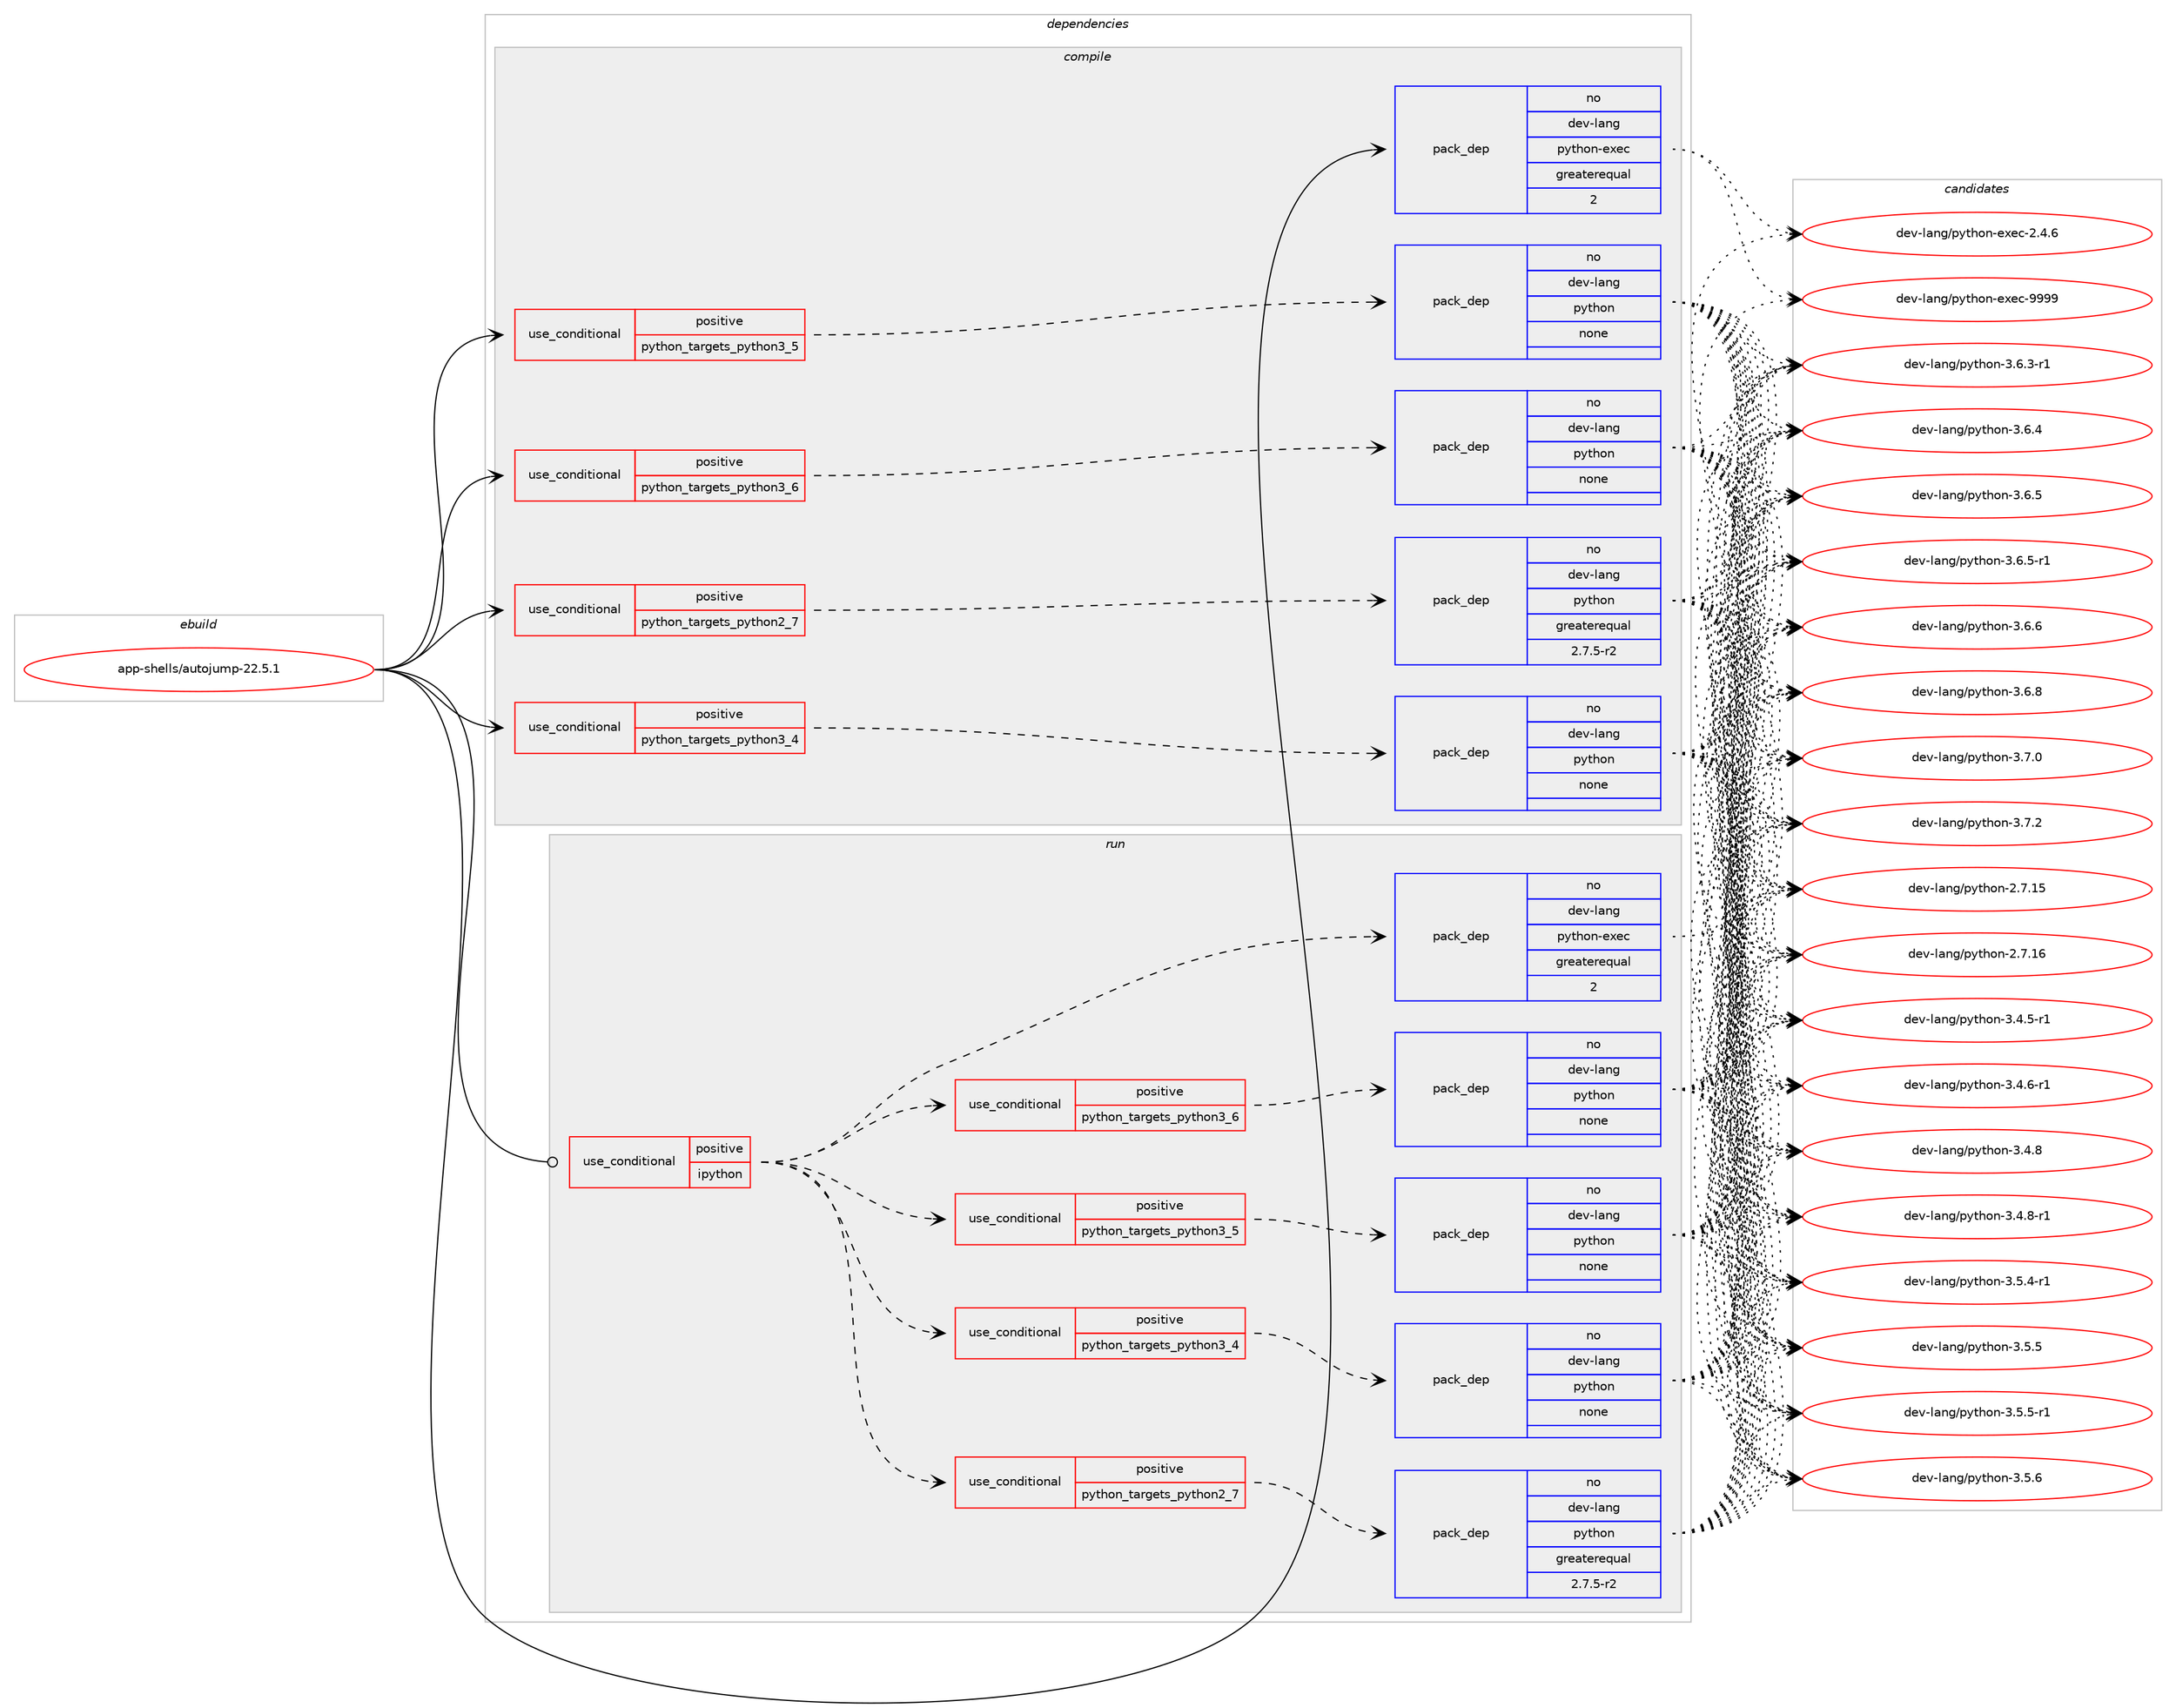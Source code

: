 digraph prolog {

# *************
# Graph options
# *************

newrank=true;
concentrate=true;
compound=true;
graph [rankdir=LR,fontname=Helvetica,fontsize=10,ranksep=1.5];#, ranksep=2.5, nodesep=0.2];
edge  [arrowhead=vee];
node  [fontname=Helvetica,fontsize=10];

# **********
# The ebuild
# **********

subgraph cluster_leftcol {
color=gray;
rank=same;
label=<<i>ebuild</i>>;
id [label="app-shells/autojump-22.5.1", color=red, width=4, href="../app-shells/autojump-22.5.1.svg"];
}

# ****************
# The dependencies
# ****************

subgraph cluster_midcol {
color=gray;
label=<<i>dependencies</i>>;
subgraph cluster_compile {
fillcolor="#eeeeee";
style=filled;
label=<<i>compile</i>>;
subgraph cond355174 {
dependency1307150 [label=<<TABLE BORDER="0" CELLBORDER="1" CELLSPACING="0" CELLPADDING="4"><TR><TD ROWSPAN="3" CELLPADDING="10">use_conditional</TD></TR><TR><TD>positive</TD></TR><TR><TD>python_targets_python2_7</TD></TR></TABLE>>, shape=none, color=red];
subgraph pack931543 {
dependency1307151 [label=<<TABLE BORDER="0" CELLBORDER="1" CELLSPACING="0" CELLPADDING="4" WIDTH="220"><TR><TD ROWSPAN="6" CELLPADDING="30">pack_dep</TD></TR><TR><TD WIDTH="110">no</TD></TR><TR><TD>dev-lang</TD></TR><TR><TD>python</TD></TR><TR><TD>greaterequal</TD></TR><TR><TD>2.7.5-r2</TD></TR></TABLE>>, shape=none, color=blue];
}
dependency1307150:e -> dependency1307151:w [weight=20,style="dashed",arrowhead="vee"];
}
id:e -> dependency1307150:w [weight=20,style="solid",arrowhead="vee"];
subgraph cond355175 {
dependency1307152 [label=<<TABLE BORDER="0" CELLBORDER="1" CELLSPACING="0" CELLPADDING="4"><TR><TD ROWSPAN="3" CELLPADDING="10">use_conditional</TD></TR><TR><TD>positive</TD></TR><TR><TD>python_targets_python3_4</TD></TR></TABLE>>, shape=none, color=red];
subgraph pack931544 {
dependency1307153 [label=<<TABLE BORDER="0" CELLBORDER="1" CELLSPACING="0" CELLPADDING="4" WIDTH="220"><TR><TD ROWSPAN="6" CELLPADDING="30">pack_dep</TD></TR><TR><TD WIDTH="110">no</TD></TR><TR><TD>dev-lang</TD></TR><TR><TD>python</TD></TR><TR><TD>none</TD></TR><TR><TD></TD></TR></TABLE>>, shape=none, color=blue];
}
dependency1307152:e -> dependency1307153:w [weight=20,style="dashed",arrowhead="vee"];
}
id:e -> dependency1307152:w [weight=20,style="solid",arrowhead="vee"];
subgraph cond355176 {
dependency1307154 [label=<<TABLE BORDER="0" CELLBORDER="1" CELLSPACING="0" CELLPADDING="4"><TR><TD ROWSPAN="3" CELLPADDING="10">use_conditional</TD></TR><TR><TD>positive</TD></TR><TR><TD>python_targets_python3_5</TD></TR></TABLE>>, shape=none, color=red];
subgraph pack931545 {
dependency1307155 [label=<<TABLE BORDER="0" CELLBORDER="1" CELLSPACING="0" CELLPADDING="4" WIDTH="220"><TR><TD ROWSPAN="6" CELLPADDING="30">pack_dep</TD></TR><TR><TD WIDTH="110">no</TD></TR><TR><TD>dev-lang</TD></TR><TR><TD>python</TD></TR><TR><TD>none</TD></TR><TR><TD></TD></TR></TABLE>>, shape=none, color=blue];
}
dependency1307154:e -> dependency1307155:w [weight=20,style="dashed",arrowhead="vee"];
}
id:e -> dependency1307154:w [weight=20,style="solid",arrowhead="vee"];
subgraph cond355177 {
dependency1307156 [label=<<TABLE BORDER="0" CELLBORDER="1" CELLSPACING="0" CELLPADDING="4"><TR><TD ROWSPAN="3" CELLPADDING="10">use_conditional</TD></TR><TR><TD>positive</TD></TR><TR><TD>python_targets_python3_6</TD></TR></TABLE>>, shape=none, color=red];
subgraph pack931546 {
dependency1307157 [label=<<TABLE BORDER="0" CELLBORDER="1" CELLSPACING="0" CELLPADDING="4" WIDTH="220"><TR><TD ROWSPAN="6" CELLPADDING="30">pack_dep</TD></TR><TR><TD WIDTH="110">no</TD></TR><TR><TD>dev-lang</TD></TR><TR><TD>python</TD></TR><TR><TD>none</TD></TR><TR><TD></TD></TR></TABLE>>, shape=none, color=blue];
}
dependency1307156:e -> dependency1307157:w [weight=20,style="dashed",arrowhead="vee"];
}
id:e -> dependency1307156:w [weight=20,style="solid",arrowhead="vee"];
subgraph pack931547 {
dependency1307158 [label=<<TABLE BORDER="0" CELLBORDER="1" CELLSPACING="0" CELLPADDING="4" WIDTH="220"><TR><TD ROWSPAN="6" CELLPADDING="30">pack_dep</TD></TR><TR><TD WIDTH="110">no</TD></TR><TR><TD>dev-lang</TD></TR><TR><TD>python-exec</TD></TR><TR><TD>greaterequal</TD></TR><TR><TD>2</TD></TR></TABLE>>, shape=none, color=blue];
}
id:e -> dependency1307158:w [weight=20,style="solid",arrowhead="vee"];
}
subgraph cluster_compileandrun {
fillcolor="#eeeeee";
style=filled;
label=<<i>compile and run</i>>;
}
subgraph cluster_run {
fillcolor="#eeeeee";
style=filled;
label=<<i>run</i>>;
subgraph cond355178 {
dependency1307159 [label=<<TABLE BORDER="0" CELLBORDER="1" CELLSPACING="0" CELLPADDING="4"><TR><TD ROWSPAN="3" CELLPADDING="10">use_conditional</TD></TR><TR><TD>positive</TD></TR><TR><TD>ipython</TD></TR></TABLE>>, shape=none, color=red];
subgraph cond355179 {
dependency1307160 [label=<<TABLE BORDER="0" CELLBORDER="1" CELLSPACING="0" CELLPADDING="4"><TR><TD ROWSPAN="3" CELLPADDING="10">use_conditional</TD></TR><TR><TD>positive</TD></TR><TR><TD>python_targets_python2_7</TD></TR></TABLE>>, shape=none, color=red];
subgraph pack931548 {
dependency1307161 [label=<<TABLE BORDER="0" CELLBORDER="1" CELLSPACING="0" CELLPADDING="4" WIDTH="220"><TR><TD ROWSPAN="6" CELLPADDING="30">pack_dep</TD></TR><TR><TD WIDTH="110">no</TD></TR><TR><TD>dev-lang</TD></TR><TR><TD>python</TD></TR><TR><TD>greaterequal</TD></TR><TR><TD>2.7.5-r2</TD></TR></TABLE>>, shape=none, color=blue];
}
dependency1307160:e -> dependency1307161:w [weight=20,style="dashed",arrowhead="vee"];
}
dependency1307159:e -> dependency1307160:w [weight=20,style="dashed",arrowhead="vee"];
subgraph cond355180 {
dependency1307162 [label=<<TABLE BORDER="0" CELLBORDER="1" CELLSPACING="0" CELLPADDING="4"><TR><TD ROWSPAN="3" CELLPADDING="10">use_conditional</TD></TR><TR><TD>positive</TD></TR><TR><TD>python_targets_python3_4</TD></TR></TABLE>>, shape=none, color=red];
subgraph pack931549 {
dependency1307163 [label=<<TABLE BORDER="0" CELLBORDER="1" CELLSPACING="0" CELLPADDING="4" WIDTH="220"><TR><TD ROWSPAN="6" CELLPADDING="30">pack_dep</TD></TR><TR><TD WIDTH="110">no</TD></TR><TR><TD>dev-lang</TD></TR><TR><TD>python</TD></TR><TR><TD>none</TD></TR><TR><TD></TD></TR></TABLE>>, shape=none, color=blue];
}
dependency1307162:e -> dependency1307163:w [weight=20,style="dashed",arrowhead="vee"];
}
dependency1307159:e -> dependency1307162:w [weight=20,style="dashed",arrowhead="vee"];
subgraph cond355181 {
dependency1307164 [label=<<TABLE BORDER="0" CELLBORDER="1" CELLSPACING="0" CELLPADDING="4"><TR><TD ROWSPAN="3" CELLPADDING="10">use_conditional</TD></TR><TR><TD>positive</TD></TR><TR><TD>python_targets_python3_5</TD></TR></TABLE>>, shape=none, color=red];
subgraph pack931550 {
dependency1307165 [label=<<TABLE BORDER="0" CELLBORDER="1" CELLSPACING="0" CELLPADDING="4" WIDTH="220"><TR><TD ROWSPAN="6" CELLPADDING="30">pack_dep</TD></TR><TR><TD WIDTH="110">no</TD></TR><TR><TD>dev-lang</TD></TR><TR><TD>python</TD></TR><TR><TD>none</TD></TR><TR><TD></TD></TR></TABLE>>, shape=none, color=blue];
}
dependency1307164:e -> dependency1307165:w [weight=20,style="dashed",arrowhead="vee"];
}
dependency1307159:e -> dependency1307164:w [weight=20,style="dashed",arrowhead="vee"];
subgraph cond355182 {
dependency1307166 [label=<<TABLE BORDER="0" CELLBORDER="1" CELLSPACING="0" CELLPADDING="4"><TR><TD ROWSPAN="3" CELLPADDING="10">use_conditional</TD></TR><TR><TD>positive</TD></TR><TR><TD>python_targets_python3_6</TD></TR></TABLE>>, shape=none, color=red];
subgraph pack931551 {
dependency1307167 [label=<<TABLE BORDER="0" CELLBORDER="1" CELLSPACING="0" CELLPADDING="4" WIDTH="220"><TR><TD ROWSPAN="6" CELLPADDING="30">pack_dep</TD></TR><TR><TD WIDTH="110">no</TD></TR><TR><TD>dev-lang</TD></TR><TR><TD>python</TD></TR><TR><TD>none</TD></TR><TR><TD></TD></TR></TABLE>>, shape=none, color=blue];
}
dependency1307166:e -> dependency1307167:w [weight=20,style="dashed",arrowhead="vee"];
}
dependency1307159:e -> dependency1307166:w [weight=20,style="dashed",arrowhead="vee"];
subgraph pack931552 {
dependency1307168 [label=<<TABLE BORDER="0" CELLBORDER="1" CELLSPACING="0" CELLPADDING="4" WIDTH="220"><TR><TD ROWSPAN="6" CELLPADDING="30">pack_dep</TD></TR><TR><TD WIDTH="110">no</TD></TR><TR><TD>dev-lang</TD></TR><TR><TD>python-exec</TD></TR><TR><TD>greaterequal</TD></TR><TR><TD>2</TD></TR></TABLE>>, shape=none, color=blue];
}
dependency1307159:e -> dependency1307168:w [weight=20,style="dashed",arrowhead="vee"];
}
id:e -> dependency1307159:w [weight=20,style="solid",arrowhead="odot"];
}
}

# **************
# The candidates
# **************

subgraph cluster_choices {
rank=same;
color=gray;
label=<<i>candidates</i>>;

subgraph choice931543 {
color=black;
nodesep=1;
choice10010111845108971101034711212111610411111045504655464953 [label="dev-lang/python-2.7.15", color=red, width=4,href="../dev-lang/python-2.7.15.svg"];
choice10010111845108971101034711212111610411111045504655464954 [label="dev-lang/python-2.7.16", color=red, width=4,href="../dev-lang/python-2.7.16.svg"];
choice1001011184510897110103471121211161041111104551465246534511449 [label="dev-lang/python-3.4.5-r1", color=red, width=4,href="../dev-lang/python-3.4.5-r1.svg"];
choice1001011184510897110103471121211161041111104551465246544511449 [label="dev-lang/python-3.4.6-r1", color=red, width=4,href="../dev-lang/python-3.4.6-r1.svg"];
choice100101118451089711010347112121116104111110455146524656 [label="dev-lang/python-3.4.8", color=red, width=4,href="../dev-lang/python-3.4.8.svg"];
choice1001011184510897110103471121211161041111104551465246564511449 [label="dev-lang/python-3.4.8-r1", color=red, width=4,href="../dev-lang/python-3.4.8-r1.svg"];
choice1001011184510897110103471121211161041111104551465346524511449 [label="dev-lang/python-3.5.4-r1", color=red, width=4,href="../dev-lang/python-3.5.4-r1.svg"];
choice100101118451089711010347112121116104111110455146534653 [label="dev-lang/python-3.5.5", color=red, width=4,href="../dev-lang/python-3.5.5.svg"];
choice1001011184510897110103471121211161041111104551465346534511449 [label="dev-lang/python-3.5.5-r1", color=red, width=4,href="../dev-lang/python-3.5.5-r1.svg"];
choice100101118451089711010347112121116104111110455146534654 [label="dev-lang/python-3.5.6", color=red, width=4,href="../dev-lang/python-3.5.6.svg"];
choice1001011184510897110103471121211161041111104551465446514511449 [label="dev-lang/python-3.6.3-r1", color=red, width=4,href="../dev-lang/python-3.6.3-r1.svg"];
choice100101118451089711010347112121116104111110455146544652 [label="dev-lang/python-3.6.4", color=red, width=4,href="../dev-lang/python-3.6.4.svg"];
choice100101118451089711010347112121116104111110455146544653 [label="dev-lang/python-3.6.5", color=red, width=4,href="../dev-lang/python-3.6.5.svg"];
choice1001011184510897110103471121211161041111104551465446534511449 [label="dev-lang/python-3.6.5-r1", color=red, width=4,href="../dev-lang/python-3.6.5-r1.svg"];
choice100101118451089711010347112121116104111110455146544654 [label="dev-lang/python-3.6.6", color=red, width=4,href="../dev-lang/python-3.6.6.svg"];
choice100101118451089711010347112121116104111110455146544656 [label="dev-lang/python-3.6.8", color=red, width=4,href="../dev-lang/python-3.6.8.svg"];
choice100101118451089711010347112121116104111110455146554648 [label="dev-lang/python-3.7.0", color=red, width=4,href="../dev-lang/python-3.7.0.svg"];
choice100101118451089711010347112121116104111110455146554650 [label="dev-lang/python-3.7.2", color=red, width=4,href="../dev-lang/python-3.7.2.svg"];
dependency1307151:e -> choice10010111845108971101034711212111610411111045504655464953:w [style=dotted,weight="100"];
dependency1307151:e -> choice10010111845108971101034711212111610411111045504655464954:w [style=dotted,weight="100"];
dependency1307151:e -> choice1001011184510897110103471121211161041111104551465246534511449:w [style=dotted,weight="100"];
dependency1307151:e -> choice1001011184510897110103471121211161041111104551465246544511449:w [style=dotted,weight="100"];
dependency1307151:e -> choice100101118451089711010347112121116104111110455146524656:w [style=dotted,weight="100"];
dependency1307151:e -> choice1001011184510897110103471121211161041111104551465246564511449:w [style=dotted,weight="100"];
dependency1307151:e -> choice1001011184510897110103471121211161041111104551465346524511449:w [style=dotted,weight="100"];
dependency1307151:e -> choice100101118451089711010347112121116104111110455146534653:w [style=dotted,weight="100"];
dependency1307151:e -> choice1001011184510897110103471121211161041111104551465346534511449:w [style=dotted,weight="100"];
dependency1307151:e -> choice100101118451089711010347112121116104111110455146534654:w [style=dotted,weight="100"];
dependency1307151:e -> choice1001011184510897110103471121211161041111104551465446514511449:w [style=dotted,weight="100"];
dependency1307151:e -> choice100101118451089711010347112121116104111110455146544652:w [style=dotted,weight="100"];
dependency1307151:e -> choice100101118451089711010347112121116104111110455146544653:w [style=dotted,weight="100"];
dependency1307151:e -> choice1001011184510897110103471121211161041111104551465446534511449:w [style=dotted,weight="100"];
dependency1307151:e -> choice100101118451089711010347112121116104111110455146544654:w [style=dotted,weight="100"];
dependency1307151:e -> choice100101118451089711010347112121116104111110455146544656:w [style=dotted,weight="100"];
dependency1307151:e -> choice100101118451089711010347112121116104111110455146554648:w [style=dotted,weight="100"];
dependency1307151:e -> choice100101118451089711010347112121116104111110455146554650:w [style=dotted,weight="100"];
}
subgraph choice931544 {
color=black;
nodesep=1;
choice10010111845108971101034711212111610411111045504655464953 [label="dev-lang/python-2.7.15", color=red, width=4,href="../dev-lang/python-2.7.15.svg"];
choice10010111845108971101034711212111610411111045504655464954 [label="dev-lang/python-2.7.16", color=red, width=4,href="../dev-lang/python-2.7.16.svg"];
choice1001011184510897110103471121211161041111104551465246534511449 [label="dev-lang/python-3.4.5-r1", color=red, width=4,href="../dev-lang/python-3.4.5-r1.svg"];
choice1001011184510897110103471121211161041111104551465246544511449 [label="dev-lang/python-3.4.6-r1", color=red, width=4,href="../dev-lang/python-3.4.6-r1.svg"];
choice100101118451089711010347112121116104111110455146524656 [label="dev-lang/python-3.4.8", color=red, width=4,href="../dev-lang/python-3.4.8.svg"];
choice1001011184510897110103471121211161041111104551465246564511449 [label="dev-lang/python-3.4.8-r1", color=red, width=4,href="../dev-lang/python-3.4.8-r1.svg"];
choice1001011184510897110103471121211161041111104551465346524511449 [label="dev-lang/python-3.5.4-r1", color=red, width=4,href="../dev-lang/python-3.5.4-r1.svg"];
choice100101118451089711010347112121116104111110455146534653 [label="dev-lang/python-3.5.5", color=red, width=4,href="../dev-lang/python-3.5.5.svg"];
choice1001011184510897110103471121211161041111104551465346534511449 [label="dev-lang/python-3.5.5-r1", color=red, width=4,href="../dev-lang/python-3.5.5-r1.svg"];
choice100101118451089711010347112121116104111110455146534654 [label="dev-lang/python-3.5.6", color=red, width=4,href="../dev-lang/python-3.5.6.svg"];
choice1001011184510897110103471121211161041111104551465446514511449 [label="dev-lang/python-3.6.3-r1", color=red, width=4,href="../dev-lang/python-3.6.3-r1.svg"];
choice100101118451089711010347112121116104111110455146544652 [label="dev-lang/python-3.6.4", color=red, width=4,href="../dev-lang/python-3.6.4.svg"];
choice100101118451089711010347112121116104111110455146544653 [label="dev-lang/python-3.6.5", color=red, width=4,href="../dev-lang/python-3.6.5.svg"];
choice1001011184510897110103471121211161041111104551465446534511449 [label="dev-lang/python-3.6.5-r1", color=red, width=4,href="../dev-lang/python-3.6.5-r1.svg"];
choice100101118451089711010347112121116104111110455146544654 [label="dev-lang/python-3.6.6", color=red, width=4,href="../dev-lang/python-3.6.6.svg"];
choice100101118451089711010347112121116104111110455146544656 [label="dev-lang/python-3.6.8", color=red, width=4,href="../dev-lang/python-3.6.8.svg"];
choice100101118451089711010347112121116104111110455146554648 [label="dev-lang/python-3.7.0", color=red, width=4,href="../dev-lang/python-3.7.0.svg"];
choice100101118451089711010347112121116104111110455146554650 [label="dev-lang/python-3.7.2", color=red, width=4,href="../dev-lang/python-3.7.2.svg"];
dependency1307153:e -> choice10010111845108971101034711212111610411111045504655464953:w [style=dotted,weight="100"];
dependency1307153:e -> choice10010111845108971101034711212111610411111045504655464954:w [style=dotted,weight="100"];
dependency1307153:e -> choice1001011184510897110103471121211161041111104551465246534511449:w [style=dotted,weight="100"];
dependency1307153:e -> choice1001011184510897110103471121211161041111104551465246544511449:w [style=dotted,weight="100"];
dependency1307153:e -> choice100101118451089711010347112121116104111110455146524656:w [style=dotted,weight="100"];
dependency1307153:e -> choice1001011184510897110103471121211161041111104551465246564511449:w [style=dotted,weight="100"];
dependency1307153:e -> choice1001011184510897110103471121211161041111104551465346524511449:w [style=dotted,weight="100"];
dependency1307153:e -> choice100101118451089711010347112121116104111110455146534653:w [style=dotted,weight="100"];
dependency1307153:e -> choice1001011184510897110103471121211161041111104551465346534511449:w [style=dotted,weight="100"];
dependency1307153:e -> choice100101118451089711010347112121116104111110455146534654:w [style=dotted,weight="100"];
dependency1307153:e -> choice1001011184510897110103471121211161041111104551465446514511449:w [style=dotted,weight="100"];
dependency1307153:e -> choice100101118451089711010347112121116104111110455146544652:w [style=dotted,weight="100"];
dependency1307153:e -> choice100101118451089711010347112121116104111110455146544653:w [style=dotted,weight="100"];
dependency1307153:e -> choice1001011184510897110103471121211161041111104551465446534511449:w [style=dotted,weight="100"];
dependency1307153:e -> choice100101118451089711010347112121116104111110455146544654:w [style=dotted,weight="100"];
dependency1307153:e -> choice100101118451089711010347112121116104111110455146544656:w [style=dotted,weight="100"];
dependency1307153:e -> choice100101118451089711010347112121116104111110455146554648:w [style=dotted,weight="100"];
dependency1307153:e -> choice100101118451089711010347112121116104111110455146554650:w [style=dotted,weight="100"];
}
subgraph choice931545 {
color=black;
nodesep=1;
choice10010111845108971101034711212111610411111045504655464953 [label="dev-lang/python-2.7.15", color=red, width=4,href="../dev-lang/python-2.7.15.svg"];
choice10010111845108971101034711212111610411111045504655464954 [label="dev-lang/python-2.7.16", color=red, width=4,href="../dev-lang/python-2.7.16.svg"];
choice1001011184510897110103471121211161041111104551465246534511449 [label="dev-lang/python-3.4.5-r1", color=red, width=4,href="../dev-lang/python-3.4.5-r1.svg"];
choice1001011184510897110103471121211161041111104551465246544511449 [label="dev-lang/python-3.4.6-r1", color=red, width=4,href="../dev-lang/python-3.4.6-r1.svg"];
choice100101118451089711010347112121116104111110455146524656 [label="dev-lang/python-3.4.8", color=red, width=4,href="../dev-lang/python-3.4.8.svg"];
choice1001011184510897110103471121211161041111104551465246564511449 [label="dev-lang/python-3.4.8-r1", color=red, width=4,href="../dev-lang/python-3.4.8-r1.svg"];
choice1001011184510897110103471121211161041111104551465346524511449 [label="dev-lang/python-3.5.4-r1", color=red, width=4,href="../dev-lang/python-3.5.4-r1.svg"];
choice100101118451089711010347112121116104111110455146534653 [label="dev-lang/python-3.5.5", color=red, width=4,href="../dev-lang/python-3.5.5.svg"];
choice1001011184510897110103471121211161041111104551465346534511449 [label="dev-lang/python-3.5.5-r1", color=red, width=4,href="../dev-lang/python-3.5.5-r1.svg"];
choice100101118451089711010347112121116104111110455146534654 [label="dev-lang/python-3.5.6", color=red, width=4,href="../dev-lang/python-3.5.6.svg"];
choice1001011184510897110103471121211161041111104551465446514511449 [label="dev-lang/python-3.6.3-r1", color=red, width=4,href="../dev-lang/python-3.6.3-r1.svg"];
choice100101118451089711010347112121116104111110455146544652 [label="dev-lang/python-3.6.4", color=red, width=4,href="../dev-lang/python-3.6.4.svg"];
choice100101118451089711010347112121116104111110455146544653 [label="dev-lang/python-3.6.5", color=red, width=4,href="../dev-lang/python-3.6.5.svg"];
choice1001011184510897110103471121211161041111104551465446534511449 [label="dev-lang/python-3.6.5-r1", color=red, width=4,href="../dev-lang/python-3.6.5-r1.svg"];
choice100101118451089711010347112121116104111110455146544654 [label="dev-lang/python-3.6.6", color=red, width=4,href="../dev-lang/python-3.6.6.svg"];
choice100101118451089711010347112121116104111110455146544656 [label="dev-lang/python-3.6.8", color=red, width=4,href="../dev-lang/python-3.6.8.svg"];
choice100101118451089711010347112121116104111110455146554648 [label="dev-lang/python-3.7.0", color=red, width=4,href="../dev-lang/python-3.7.0.svg"];
choice100101118451089711010347112121116104111110455146554650 [label="dev-lang/python-3.7.2", color=red, width=4,href="../dev-lang/python-3.7.2.svg"];
dependency1307155:e -> choice10010111845108971101034711212111610411111045504655464953:w [style=dotted,weight="100"];
dependency1307155:e -> choice10010111845108971101034711212111610411111045504655464954:w [style=dotted,weight="100"];
dependency1307155:e -> choice1001011184510897110103471121211161041111104551465246534511449:w [style=dotted,weight="100"];
dependency1307155:e -> choice1001011184510897110103471121211161041111104551465246544511449:w [style=dotted,weight="100"];
dependency1307155:e -> choice100101118451089711010347112121116104111110455146524656:w [style=dotted,weight="100"];
dependency1307155:e -> choice1001011184510897110103471121211161041111104551465246564511449:w [style=dotted,weight="100"];
dependency1307155:e -> choice1001011184510897110103471121211161041111104551465346524511449:w [style=dotted,weight="100"];
dependency1307155:e -> choice100101118451089711010347112121116104111110455146534653:w [style=dotted,weight="100"];
dependency1307155:e -> choice1001011184510897110103471121211161041111104551465346534511449:w [style=dotted,weight="100"];
dependency1307155:e -> choice100101118451089711010347112121116104111110455146534654:w [style=dotted,weight="100"];
dependency1307155:e -> choice1001011184510897110103471121211161041111104551465446514511449:w [style=dotted,weight="100"];
dependency1307155:e -> choice100101118451089711010347112121116104111110455146544652:w [style=dotted,weight="100"];
dependency1307155:e -> choice100101118451089711010347112121116104111110455146544653:w [style=dotted,weight="100"];
dependency1307155:e -> choice1001011184510897110103471121211161041111104551465446534511449:w [style=dotted,weight="100"];
dependency1307155:e -> choice100101118451089711010347112121116104111110455146544654:w [style=dotted,weight="100"];
dependency1307155:e -> choice100101118451089711010347112121116104111110455146544656:w [style=dotted,weight="100"];
dependency1307155:e -> choice100101118451089711010347112121116104111110455146554648:w [style=dotted,weight="100"];
dependency1307155:e -> choice100101118451089711010347112121116104111110455146554650:w [style=dotted,weight="100"];
}
subgraph choice931546 {
color=black;
nodesep=1;
choice10010111845108971101034711212111610411111045504655464953 [label="dev-lang/python-2.7.15", color=red, width=4,href="../dev-lang/python-2.7.15.svg"];
choice10010111845108971101034711212111610411111045504655464954 [label="dev-lang/python-2.7.16", color=red, width=4,href="../dev-lang/python-2.7.16.svg"];
choice1001011184510897110103471121211161041111104551465246534511449 [label="dev-lang/python-3.4.5-r1", color=red, width=4,href="../dev-lang/python-3.4.5-r1.svg"];
choice1001011184510897110103471121211161041111104551465246544511449 [label="dev-lang/python-3.4.6-r1", color=red, width=4,href="../dev-lang/python-3.4.6-r1.svg"];
choice100101118451089711010347112121116104111110455146524656 [label="dev-lang/python-3.4.8", color=red, width=4,href="../dev-lang/python-3.4.8.svg"];
choice1001011184510897110103471121211161041111104551465246564511449 [label="dev-lang/python-3.4.8-r1", color=red, width=4,href="../dev-lang/python-3.4.8-r1.svg"];
choice1001011184510897110103471121211161041111104551465346524511449 [label="dev-lang/python-3.5.4-r1", color=red, width=4,href="../dev-lang/python-3.5.4-r1.svg"];
choice100101118451089711010347112121116104111110455146534653 [label="dev-lang/python-3.5.5", color=red, width=4,href="../dev-lang/python-3.5.5.svg"];
choice1001011184510897110103471121211161041111104551465346534511449 [label="dev-lang/python-3.5.5-r1", color=red, width=4,href="../dev-lang/python-3.5.5-r1.svg"];
choice100101118451089711010347112121116104111110455146534654 [label="dev-lang/python-3.5.6", color=red, width=4,href="../dev-lang/python-3.5.6.svg"];
choice1001011184510897110103471121211161041111104551465446514511449 [label="dev-lang/python-3.6.3-r1", color=red, width=4,href="../dev-lang/python-3.6.3-r1.svg"];
choice100101118451089711010347112121116104111110455146544652 [label="dev-lang/python-3.6.4", color=red, width=4,href="../dev-lang/python-3.6.4.svg"];
choice100101118451089711010347112121116104111110455146544653 [label="dev-lang/python-3.6.5", color=red, width=4,href="../dev-lang/python-3.6.5.svg"];
choice1001011184510897110103471121211161041111104551465446534511449 [label="dev-lang/python-3.6.5-r1", color=red, width=4,href="../dev-lang/python-3.6.5-r1.svg"];
choice100101118451089711010347112121116104111110455146544654 [label="dev-lang/python-3.6.6", color=red, width=4,href="../dev-lang/python-3.6.6.svg"];
choice100101118451089711010347112121116104111110455146544656 [label="dev-lang/python-3.6.8", color=red, width=4,href="../dev-lang/python-3.6.8.svg"];
choice100101118451089711010347112121116104111110455146554648 [label="dev-lang/python-3.7.0", color=red, width=4,href="../dev-lang/python-3.7.0.svg"];
choice100101118451089711010347112121116104111110455146554650 [label="dev-lang/python-3.7.2", color=red, width=4,href="../dev-lang/python-3.7.2.svg"];
dependency1307157:e -> choice10010111845108971101034711212111610411111045504655464953:w [style=dotted,weight="100"];
dependency1307157:e -> choice10010111845108971101034711212111610411111045504655464954:w [style=dotted,weight="100"];
dependency1307157:e -> choice1001011184510897110103471121211161041111104551465246534511449:w [style=dotted,weight="100"];
dependency1307157:e -> choice1001011184510897110103471121211161041111104551465246544511449:w [style=dotted,weight="100"];
dependency1307157:e -> choice100101118451089711010347112121116104111110455146524656:w [style=dotted,weight="100"];
dependency1307157:e -> choice1001011184510897110103471121211161041111104551465246564511449:w [style=dotted,weight="100"];
dependency1307157:e -> choice1001011184510897110103471121211161041111104551465346524511449:w [style=dotted,weight="100"];
dependency1307157:e -> choice100101118451089711010347112121116104111110455146534653:w [style=dotted,weight="100"];
dependency1307157:e -> choice1001011184510897110103471121211161041111104551465346534511449:w [style=dotted,weight="100"];
dependency1307157:e -> choice100101118451089711010347112121116104111110455146534654:w [style=dotted,weight="100"];
dependency1307157:e -> choice1001011184510897110103471121211161041111104551465446514511449:w [style=dotted,weight="100"];
dependency1307157:e -> choice100101118451089711010347112121116104111110455146544652:w [style=dotted,weight="100"];
dependency1307157:e -> choice100101118451089711010347112121116104111110455146544653:w [style=dotted,weight="100"];
dependency1307157:e -> choice1001011184510897110103471121211161041111104551465446534511449:w [style=dotted,weight="100"];
dependency1307157:e -> choice100101118451089711010347112121116104111110455146544654:w [style=dotted,weight="100"];
dependency1307157:e -> choice100101118451089711010347112121116104111110455146544656:w [style=dotted,weight="100"];
dependency1307157:e -> choice100101118451089711010347112121116104111110455146554648:w [style=dotted,weight="100"];
dependency1307157:e -> choice100101118451089711010347112121116104111110455146554650:w [style=dotted,weight="100"];
}
subgraph choice931547 {
color=black;
nodesep=1;
choice1001011184510897110103471121211161041111104510112010199455046524654 [label="dev-lang/python-exec-2.4.6", color=red, width=4,href="../dev-lang/python-exec-2.4.6.svg"];
choice10010111845108971101034711212111610411111045101120101994557575757 [label="dev-lang/python-exec-9999", color=red, width=4,href="../dev-lang/python-exec-9999.svg"];
dependency1307158:e -> choice1001011184510897110103471121211161041111104510112010199455046524654:w [style=dotted,weight="100"];
dependency1307158:e -> choice10010111845108971101034711212111610411111045101120101994557575757:w [style=dotted,weight="100"];
}
subgraph choice931548 {
color=black;
nodesep=1;
choice10010111845108971101034711212111610411111045504655464953 [label="dev-lang/python-2.7.15", color=red, width=4,href="../dev-lang/python-2.7.15.svg"];
choice10010111845108971101034711212111610411111045504655464954 [label="dev-lang/python-2.7.16", color=red, width=4,href="../dev-lang/python-2.7.16.svg"];
choice1001011184510897110103471121211161041111104551465246534511449 [label="dev-lang/python-3.4.5-r1", color=red, width=4,href="../dev-lang/python-3.4.5-r1.svg"];
choice1001011184510897110103471121211161041111104551465246544511449 [label="dev-lang/python-3.4.6-r1", color=red, width=4,href="../dev-lang/python-3.4.6-r1.svg"];
choice100101118451089711010347112121116104111110455146524656 [label="dev-lang/python-3.4.8", color=red, width=4,href="../dev-lang/python-3.4.8.svg"];
choice1001011184510897110103471121211161041111104551465246564511449 [label="dev-lang/python-3.4.8-r1", color=red, width=4,href="../dev-lang/python-3.4.8-r1.svg"];
choice1001011184510897110103471121211161041111104551465346524511449 [label="dev-lang/python-3.5.4-r1", color=red, width=4,href="../dev-lang/python-3.5.4-r1.svg"];
choice100101118451089711010347112121116104111110455146534653 [label="dev-lang/python-3.5.5", color=red, width=4,href="../dev-lang/python-3.5.5.svg"];
choice1001011184510897110103471121211161041111104551465346534511449 [label="dev-lang/python-3.5.5-r1", color=red, width=4,href="../dev-lang/python-3.5.5-r1.svg"];
choice100101118451089711010347112121116104111110455146534654 [label="dev-lang/python-3.5.6", color=red, width=4,href="../dev-lang/python-3.5.6.svg"];
choice1001011184510897110103471121211161041111104551465446514511449 [label="dev-lang/python-3.6.3-r1", color=red, width=4,href="../dev-lang/python-3.6.3-r1.svg"];
choice100101118451089711010347112121116104111110455146544652 [label="dev-lang/python-3.6.4", color=red, width=4,href="../dev-lang/python-3.6.4.svg"];
choice100101118451089711010347112121116104111110455146544653 [label="dev-lang/python-3.6.5", color=red, width=4,href="../dev-lang/python-3.6.5.svg"];
choice1001011184510897110103471121211161041111104551465446534511449 [label="dev-lang/python-3.6.5-r1", color=red, width=4,href="../dev-lang/python-3.6.5-r1.svg"];
choice100101118451089711010347112121116104111110455146544654 [label="dev-lang/python-3.6.6", color=red, width=4,href="../dev-lang/python-3.6.6.svg"];
choice100101118451089711010347112121116104111110455146544656 [label="dev-lang/python-3.6.8", color=red, width=4,href="../dev-lang/python-3.6.8.svg"];
choice100101118451089711010347112121116104111110455146554648 [label="dev-lang/python-3.7.0", color=red, width=4,href="../dev-lang/python-3.7.0.svg"];
choice100101118451089711010347112121116104111110455146554650 [label="dev-lang/python-3.7.2", color=red, width=4,href="../dev-lang/python-3.7.2.svg"];
dependency1307161:e -> choice10010111845108971101034711212111610411111045504655464953:w [style=dotted,weight="100"];
dependency1307161:e -> choice10010111845108971101034711212111610411111045504655464954:w [style=dotted,weight="100"];
dependency1307161:e -> choice1001011184510897110103471121211161041111104551465246534511449:w [style=dotted,weight="100"];
dependency1307161:e -> choice1001011184510897110103471121211161041111104551465246544511449:w [style=dotted,weight="100"];
dependency1307161:e -> choice100101118451089711010347112121116104111110455146524656:w [style=dotted,weight="100"];
dependency1307161:e -> choice1001011184510897110103471121211161041111104551465246564511449:w [style=dotted,weight="100"];
dependency1307161:e -> choice1001011184510897110103471121211161041111104551465346524511449:w [style=dotted,weight="100"];
dependency1307161:e -> choice100101118451089711010347112121116104111110455146534653:w [style=dotted,weight="100"];
dependency1307161:e -> choice1001011184510897110103471121211161041111104551465346534511449:w [style=dotted,weight="100"];
dependency1307161:e -> choice100101118451089711010347112121116104111110455146534654:w [style=dotted,weight="100"];
dependency1307161:e -> choice1001011184510897110103471121211161041111104551465446514511449:w [style=dotted,weight="100"];
dependency1307161:e -> choice100101118451089711010347112121116104111110455146544652:w [style=dotted,weight="100"];
dependency1307161:e -> choice100101118451089711010347112121116104111110455146544653:w [style=dotted,weight="100"];
dependency1307161:e -> choice1001011184510897110103471121211161041111104551465446534511449:w [style=dotted,weight="100"];
dependency1307161:e -> choice100101118451089711010347112121116104111110455146544654:w [style=dotted,weight="100"];
dependency1307161:e -> choice100101118451089711010347112121116104111110455146544656:w [style=dotted,weight="100"];
dependency1307161:e -> choice100101118451089711010347112121116104111110455146554648:w [style=dotted,weight="100"];
dependency1307161:e -> choice100101118451089711010347112121116104111110455146554650:w [style=dotted,weight="100"];
}
subgraph choice931549 {
color=black;
nodesep=1;
choice10010111845108971101034711212111610411111045504655464953 [label="dev-lang/python-2.7.15", color=red, width=4,href="../dev-lang/python-2.7.15.svg"];
choice10010111845108971101034711212111610411111045504655464954 [label="dev-lang/python-2.7.16", color=red, width=4,href="../dev-lang/python-2.7.16.svg"];
choice1001011184510897110103471121211161041111104551465246534511449 [label="dev-lang/python-3.4.5-r1", color=red, width=4,href="../dev-lang/python-3.4.5-r1.svg"];
choice1001011184510897110103471121211161041111104551465246544511449 [label="dev-lang/python-3.4.6-r1", color=red, width=4,href="../dev-lang/python-3.4.6-r1.svg"];
choice100101118451089711010347112121116104111110455146524656 [label="dev-lang/python-3.4.8", color=red, width=4,href="../dev-lang/python-3.4.8.svg"];
choice1001011184510897110103471121211161041111104551465246564511449 [label="dev-lang/python-3.4.8-r1", color=red, width=4,href="../dev-lang/python-3.4.8-r1.svg"];
choice1001011184510897110103471121211161041111104551465346524511449 [label="dev-lang/python-3.5.4-r1", color=red, width=4,href="../dev-lang/python-3.5.4-r1.svg"];
choice100101118451089711010347112121116104111110455146534653 [label="dev-lang/python-3.5.5", color=red, width=4,href="../dev-lang/python-3.5.5.svg"];
choice1001011184510897110103471121211161041111104551465346534511449 [label="dev-lang/python-3.5.5-r1", color=red, width=4,href="../dev-lang/python-3.5.5-r1.svg"];
choice100101118451089711010347112121116104111110455146534654 [label="dev-lang/python-3.5.6", color=red, width=4,href="../dev-lang/python-3.5.6.svg"];
choice1001011184510897110103471121211161041111104551465446514511449 [label="dev-lang/python-3.6.3-r1", color=red, width=4,href="../dev-lang/python-3.6.3-r1.svg"];
choice100101118451089711010347112121116104111110455146544652 [label="dev-lang/python-3.6.4", color=red, width=4,href="../dev-lang/python-3.6.4.svg"];
choice100101118451089711010347112121116104111110455146544653 [label="dev-lang/python-3.6.5", color=red, width=4,href="../dev-lang/python-3.6.5.svg"];
choice1001011184510897110103471121211161041111104551465446534511449 [label="dev-lang/python-3.6.5-r1", color=red, width=4,href="../dev-lang/python-3.6.5-r1.svg"];
choice100101118451089711010347112121116104111110455146544654 [label="dev-lang/python-3.6.6", color=red, width=4,href="../dev-lang/python-3.6.6.svg"];
choice100101118451089711010347112121116104111110455146544656 [label="dev-lang/python-3.6.8", color=red, width=4,href="../dev-lang/python-3.6.8.svg"];
choice100101118451089711010347112121116104111110455146554648 [label="dev-lang/python-3.7.0", color=red, width=4,href="../dev-lang/python-3.7.0.svg"];
choice100101118451089711010347112121116104111110455146554650 [label="dev-lang/python-3.7.2", color=red, width=4,href="../dev-lang/python-3.7.2.svg"];
dependency1307163:e -> choice10010111845108971101034711212111610411111045504655464953:w [style=dotted,weight="100"];
dependency1307163:e -> choice10010111845108971101034711212111610411111045504655464954:w [style=dotted,weight="100"];
dependency1307163:e -> choice1001011184510897110103471121211161041111104551465246534511449:w [style=dotted,weight="100"];
dependency1307163:e -> choice1001011184510897110103471121211161041111104551465246544511449:w [style=dotted,weight="100"];
dependency1307163:e -> choice100101118451089711010347112121116104111110455146524656:w [style=dotted,weight="100"];
dependency1307163:e -> choice1001011184510897110103471121211161041111104551465246564511449:w [style=dotted,weight="100"];
dependency1307163:e -> choice1001011184510897110103471121211161041111104551465346524511449:w [style=dotted,weight="100"];
dependency1307163:e -> choice100101118451089711010347112121116104111110455146534653:w [style=dotted,weight="100"];
dependency1307163:e -> choice1001011184510897110103471121211161041111104551465346534511449:w [style=dotted,weight="100"];
dependency1307163:e -> choice100101118451089711010347112121116104111110455146534654:w [style=dotted,weight="100"];
dependency1307163:e -> choice1001011184510897110103471121211161041111104551465446514511449:w [style=dotted,weight="100"];
dependency1307163:e -> choice100101118451089711010347112121116104111110455146544652:w [style=dotted,weight="100"];
dependency1307163:e -> choice100101118451089711010347112121116104111110455146544653:w [style=dotted,weight="100"];
dependency1307163:e -> choice1001011184510897110103471121211161041111104551465446534511449:w [style=dotted,weight="100"];
dependency1307163:e -> choice100101118451089711010347112121116104111110455146544654:w [style=dotted,weight="100"];
dependency1307163:e -> choice100101118451089711010347112121116104111110455146544656:w [style=dotted,weight="100"];
dependency1307163:e -> choice100101118451089711010347112121116104111110455146554648:w [style=dotted,weight="100"];
dependency1307163:e -> choice100101118451089711010347112121116104111110455146554650:w [style=dotted,weight="100"];
}
subgraph choice931550 {
color=black;
nodesep=1;
choice10010111845108971101034711212111610411111045504655464953 [label="dev-lang/python-2.7.15", color=red, width=4,href="../dev-lang/python-2.7.15.svg"];
choice10010111845108971101034711212111610411111045504655464954 [label="dev-lang/python-2.7.16", color=red, width=4,href="../dev-lang/python-2.7.16.svg"];
choice1001011184510897110103471121211161041111104551465246534511449 [label="dev-lang/python-3.4.5-r1", color=red, width=4,href="../dev-lang/python-3.4.5-r1.svg"];
choice1001011184510897110103471121211161041111104551465246544511449 [label="dev-lang/python-3.4.6-r1", color=red, width=4,href="../dev-lang/python-3.4.6-r1.svg"];
choice100101118451089711010347112121116104111110455146524656 [label="dev-lang/python-3.4.8", color=red, width=4,href="../dev-lang/python-3.4.8.svg"];
choice1001011184510897110103471121211161041111104551465246564511449 [label="dev-lang/python-3.4.8-r1", color=red, width=4,href="../dev-lang/python-3.4.8-r1.svg"];
choice1001011184510897110103471121211161041111104551465346524511449 [label="dev-lang/python-3.5.4-r1", color=red, width=4,href="../dev-lang/python-3.5.4-r1.svg"];
choice100101118451089711010347112121116104111110455146534653 [label="dev-lang/python-3.5.5", color=red, width=4,href="../dev-lang/python-3.5.5.svg"];
choice1001011184510897110103471121211161041111104551465346534511449 [label="dev-lang/python-3.5.5-r1", color=red, width=4,href="../dev-lang/python-3.5.5-r1.svg"];
choice100101118451089711010347112121116104111110455146534654 [label="dev-lang/python-3.5.6", color=red, width=4,href="../dev-lang/python-3.5.6.svg"];
choice1001011184510897110103471121211161041111104551465446514511449 [label="dev-lang/python-3.6.3-r1", color=red, width=4,href="../dev-lang/python-3.6.3-r1.svg"];
choice100101118451089711010347112121116104111110455146544652 [label="dev-lang/python-3.6.4", color=red, width=4,href="../dev-lang/python-3.6.4.svg"];
choice100101118451089711010347112121116104111110455146544653 [label="dev-lang/python-3.6.5", color=red, width=4,href="../dev-lang/python-3.6.5.svg"];
choice1001011184510897110103471121211161041111104551465446534511449 [label="dev-lang/python-3.6.5-r1", color=red, width=4,href="../dev-lang/python-3.6.5-r1.svg"];
choice100101118451089711010347112121116104111110455146544654 [label="dev-lang/python-3.6.6", color=red, width=4,href="../dev-lang/python-3.6.6.svg"];
choice100101118451089711010347112121116104111110455146544656 [label="dev-lang/python-3.6.8", color=red, width=4,href="../dev-lang/python-3.6.8.svg"];
choice100101118451089711010347112121116104111110455146554648 [label="dev-lang/python-3.7.0", color=red, width=4,href="../dev-lang/python-3.7.0.svg"];
choice100101118451089711010347112121116104111110455146554650 [label="dev-lang/python-3.7.2", color=red, width=4,href="../dev-lang/python-3.7.2.svg"];
dependency1307165:e -> choice10010111845108971101034711212111610411111045504655464953:w [style=dotted,weight="100"];
dependency1307165:e -> choice10010111845108971101034711212111610411111045504655464954:w [style=dotted,weight="100"];
dependency1307165:e -> choice1001011184510897110103471121211161041111104551465246534511449:w [style=dotted,weight="100"];
dependency1307165:e -> choice1001011184510897110103471121211161041111104551465246544511449:w [style=dotted,weight="100"];
dependency1307165:e -> choice100101118451089711010347112121116104111110455146524656:w [style=dotted,weight="100"];
dependency1307165:e -> choice1001011184510897110103471121211161041111104551465246564511449:w [style=dotted,weight="100"];
dependency1307165:e -> choice1001011184510897110103471121211161041111104551465346524511449:w [style=dotted,weight="100"];
dependency1307165:e -> choice100101118451089711010347112121116104111110455146534653:w [style=dotted,weight="100"];
dependency1307165:e -> choice1001011184510897110103471121211161041111104551465346534511449:w [style=dotted,weight="100"];
dependency1307165:e -> choice100101118451089711010347112121116104111110455146534654:w [style=dotted,weight="100"];
dependency1307165:e -> choice1001011184510897110103471121211161041111104551465446514511449:w [style=dotted,weight="100"];
dependency1307165:e -> choice100101118451089711010347112121116104111110455146544652:w [style=dotted,weight="100"];
dependency1307165:e -> choice100101118451089711010347112121116104111110455146544653:w [style=dotted,weight="100"];
dependency1307165:e -> choice1001011184510897110103471121211161041111104551465446534511449:w [style=dotted,weight="100"];
dependency1307165:e -> choice100101118451089711010347112121116104111110455146544654:w [style=dotted,weight="100"];
dependency1307165:e -> choice100101118451089711010347112121116104111110455146544656:w [style=dotted,weight="100"];
dependency1307165:e -> choice100101118451089711010347112121116104111110455146554648:w [style=dotted,weight="100"];
dependency1307165:e -> choice100101118451089711010347112121116104111110455146554650:w [style=dotted,weight="100"];
}
subgraph choice931551 {
color=black;
nodesep=1;
choice10010111845108971101034711212111610411111045504655464953 [label="dev-lang/python-2.7.15", color=red, width=4,href="../dev-lang/python-2.7.15.svg"];
choice10010111845108971101034711212111610411111045504655464954 [label="dev-lang/python-2.7.16", color=red, width=4,href="../dev-lang/python-2.7.16.svg"];
choice1001011184510897110103471121211161041111104551465246534511449 [label="dev-lang/python-3.4.5-r1", color=red, width=4,href="../dev-lang/python-3.4.5-r1.svg"];
choice1001011184510897110103471121211161041111104551465246544511449 [label="dev-lang/python-3.4.6-r1", color=red, width=4,href="../dev-lang/python-3.4.6-r1.svg"];
choice100101118451089711010347112121116104111110455146524656 [label="dev-lang/python-3.4.8", color=red, width=4,href="../dev-lang/python-3.4.8.svg"];
choice1001011184510897110103471121211161041111104551465246564511449 [label="dev-lang/python-3.4.8-r1", color=red, width=4,href="../dev-lang/python-3.4.8-r1.svg"];
choice1001011184510897110103471121211161041111104551465346524511449 [label="dev-lang/python-3.5.4-r1", color=red, width=4,href="../dev-lang/python-3.5.4-r1.svg"];
choice100101118451089711010347112121116104111110455146534653 [label="dev-lang/python-3.5.5", color=red, width=4,href="../dev-lang/python-3.5.5.svg"];
choice1001011184510897110103471121211161041111104551465346534511449 [label="dev-lang/python-3.5.5-r1", color=red, width=4,href="../dev-lang/python-3.5.5-r1.svg"];
choice100101118451089711010347112121116104111110455146534654 [label="dev-lang/python-3.5.6", color=red, width=4,href="../dev-lang/python-3.5.6.svg"];
choice1001011184510897110103471121211161041111104551465446514511449 [label="dev-lang/python-3.6.3-r1", color=red, width=4,href="../dev-lang/python-3.6.3-r1.svg"];
choice100101118451089711010347112121116104111110455146544652 [label="dev-lang/python-3.6.4", color=red, width=4,href="../dev-lang/python-3.6.4.svg"];
choice100101118451089711010347112121116104111110455146544653 [label="dev-lang/python-3.6.5", color=red, width=4,href="../dev-lang/python-3.6.5.svg"];
choice1001011184510897110103471121211161041111104551465446534511449 [label="dev-lang/python-3.6.5-r1", color=red, width=4,href="../dev-lang/python-3.6.5-r1.svg"];
choice100101118451089711010347112121116104111110455146544654 [label="dev-lang/python-3.6.6", color=red, width=4,href="../dev-lang/python-3.6.6.svg"];
choice100101118451089711010347112121116104111110455146544656 [label="dev-lang/python-3.6.8", color=red, width=4,href="../dev-lang/python-3.6.8.svg"];
choice100101118451089711010347112121116104111110455146554648 [label="dev-lang/python-3.7.0", color=red, width=4,href="../dev-lang/python-3.7.0.svg"];
choice100101118451089711010347112121116104111110455146554650 [label="dev-lang/python-3.7.2", color=red, width=4,href="../dev-lang/python-3.7.2.svg"];
dependency1307167:e -> choice10010111845108971101034711212111610411111045504655464953:w [style=dotted,weight="100"];
dependency1307167:e -> choice10010111845108971101034711212111610411111045504655464954:w [style=dotted,weight="100"];
dependency1307167:e -> choice1001011184510897110103471121211161041111104551465246534511449:w [style=dotted,weight="100"];
dependency1307167:e -> choice1001011184510897110103471121211161041111104551465246544511449:w [style=dotted,weight="100"];
dependency1307167:e -> choice100101118451089711010347112121116104111110455146524656:w [style=dotted,weight="100"];
dependency1307167:e -> choice1001011184510897110103471121211161041111104551465246564511449:w [style=dotted,weight="100"];
dependency1307167:e -> choice1001011184510897110103471121211161041111104551465346524511449:w [style=dotted,weight="100"];
dependency1307167:e -> choice100101118451089711010347112121116104111110455146534653:w [style=dotted,weight="100"];
dependency1307167:e -> choice1001011184510897110103471121211161041111104551465346534511449:w [style=dotted,weight="100"];
dependency1307167:e -> choice100101118451089711010347112121116104111110455146534654:w [style=dotted,weight="100"];
dependency1307167:e -> choice1001011184510897110103471121211161041111104551465446514511449:w [style=dotted,weight="100"];
dependency1307167:e -> choice100101118451089711010347112121116104111110455146544652:w [style=dotted,weight="100"];
dependency1307167:e -> choice100101118451089711010347112121116104111110455146544653:w [style=dotted,weight="100"];
dependency1307167:e -> choice1001011184510897110103471121211161041111104551465446534511449:w [style=dotted,weight="100"];
dependency1307167:e -> choice100101118451089711010347112121116104111110455146544654:w [style=dotted,weight="100"];
dependency1307167:e -> choice100101118451089711010347112121116104111110455146544656:w [style=dotted,weight="100"];
dependency1307167:e -> choice100101118451089711010347112121116104111110455146554648:w [style=dotted,weight="100"];
dependency1307167:e -> choice100101118451089711010347112121116104111110455146554650:w [style=dotted,weight="100"];
}
subgraph choice931552 {
color=black;
nodesep=1;
choice1001011184510897110103471121211161041111104510112010199455046524654 [label="dev-lang/python-exec-2.4.6", color=red, width=4,href="../dev-lang/python-exec-2.4.6.svg"];
choice10010111845108971101034711212111610411111045101120101994557575757 [label="dev-lang/python-exec-9999", color=red, width=4,href="../dev-lang/python-exec-9999.svg"];
dependency1307168:e -> choice1001011184510897110103471121211161041111104510112010199455046524654:w [style=dotted,weight="100"];
dependency1307168:e -> choice10010111845108971101034711212111610411111045101120101994557575757:w [style=dotted,weight="100"];
}
}

}
